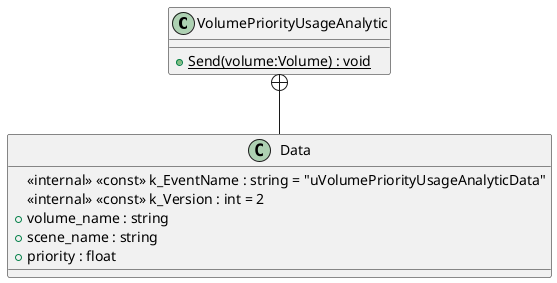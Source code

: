 @startuml
class VolumePriorityUsageAnalytic {
    + {static} Send(volume:Volume) : void
}
class Data {
    <<internal>> <<const>> k_EventName : string = "uVolumePriorityUsageAnalyticData"
    <<internal>> <<const>> k_Version : int = 2
    + volume_name : string
    + scene_name : string
    + priority : float
}
VolumePriorityUsageAnalytic +-- Data
@enduml
